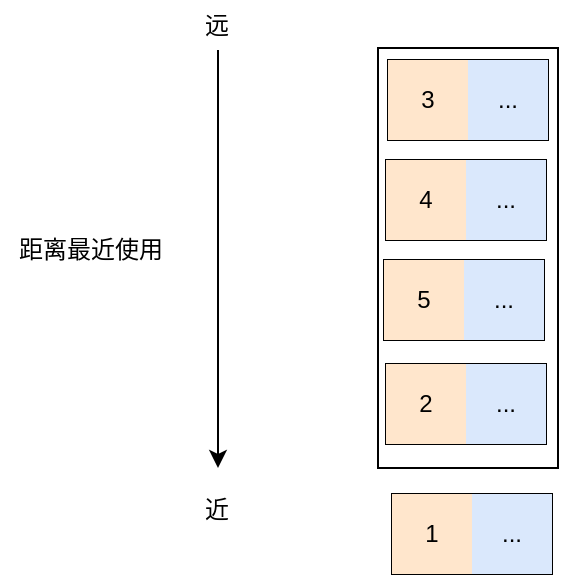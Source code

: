<mxfile>
    <diagram id="zPzpMK7p_zgHfupTMQsP" name="第 1 页">
        <mxGraphModel dx="592" dy="439" grid="0" gridSize="10" guides="1" tooltips="1" connect="1" arrows="1" fold="1" page="1" pageScale="1" pageWidth="1920" pageHeight="1200" math="0" shadow="0">
            <root>
                <mxCell id="0"/>
                <mxCell id="1" parent="0"/>
                <mxCell id="4" value="" style="rounded=0;whiteSpace=wrap;html=1;fillColor=none;" parent="1" vertex="1">
                    <mxGeometry x="400" y="70" width="90" height="210" as="geometry"/>
                </mxCell>
                <mxCell id="12" value="" style="endArrow=classic;html=1;" parent="1" edge="1">
                    <mxGeometry width="50" height="50" relative="1" as="geometry">
                        <mxPoint x="320" y="71" as="sourcePoint"/>
                        <mxPoint x="320" y="280" as="targetPoint"/>
                    </mxGeometry>
                </mxCell>
                <mxCell id="13" value="距离最近使用" style="text;html=1;align=center;verticalAlign=middle;resizable=0;points=[];autosize=1;strokeColor=none;fillColor=none;" parent="1" vertex="1">
                    <mxGeometry x="211" y="158" width="90" height="26" as="geometry"/>
                </mxCell>
                <mxCell id="14" value="远" style="text;html=1;align=center;verticalAlign=middle;resizable=0;points=[];autosize=1;strokeColor=none;fillColor=none;" parent="1" vertex="1">
                    <mxGeometry x="304" y="46" width="30" height="26" as="geometry"/>
                </mxCell>
                <mxCell id="15" value="近" style="text;html=1;align=center;verticalAlign=middle;resizable=0;points=[];autosize=1;strokeColor=none;fillColor=none;" parent="1" vertex="1">
                    <mxGeometry x="304" y="288" width="30" height="26" as="geometry"/>
                </mxCell>
                <mxCell id="16" value="" style="group;strokeColor=default;" parent="1" vertex="1" connectable="0">
                    <mxGeometry x="407" y="293" width="80" height="40" as="geometry"/>
                </mxCell>
                <mxCell id="17" value="1" style="rounded=0;whiteSpace=wrap;html=1;fillColor=#ffe6cc;strokeColor=none;" parent="16" vertex="1">
                    <mxGeometry width="40" height="40" as="geometry"/>
                </mxCell>
                <mxCell id="18" value="..." style="rounded=0;whiteSpace=wrap;html=1;fillColor=#dae8fc;strokeColor=none;" parent="16" vertex="1">
                    <mxGeometry x="40" width="40" height="40" as="geometry"/>
                </mxCell>
                <mxCell id="19" value="" style="group;strokeColor=default;" parent="1" vertex="1" connectable="0">
                    <mxGeometry x="404" y="228" width="80" height="40" as="geometry"/>
                </mxCell>
                <mxCell id="20" value="2" style="rounded=0;whiteSpace=wrap;html=1;fillColor=#ffe6cc;strokeColor=none;" parent="19" vertex="1">
                    <mxGeometry width="40" height="40" as="geometry"/>
                </mxCell>
                <mxCell id="21" value="..." style="rounded=0;whiteSpace=wrap;html=1;fillColor=#dae8fc;strokeColor=none;" parent="19" vertex="1">
                    <mxGeometry x="40" width="40" height="40" as="geometry"/>
                </mxCell>
                <mxCell id="22" value="" style="group;strokeColor=default;" parent="1" vertex="1" connectable="0">
                    <mxGeometry x="405" y="76" width="80" height="40" as="geometry"/>
                </mxCell>
                <mxCell id="23" value="3" style="rounded=0;whiteSpace=wrap;html=1;fillColor=#ffe6cc;strokeColor=none;" parent="22" vertex="1">
                    <mxGeometry width="40" height="40" as="geometry"/>
                </mxCell>
                <mxCell id="24" value="..." style="rounded=0;whiteSpace=wrap;html=1;fillColor=#dae8fc;strokeColor=none;" parent="22" vertex="1">
                    <mxGeometry x="40" width="40" height="40" as="geometry"/>
                </mxCell>
                <mxCell id="25" value="" style="group;strokeColor=default;" parent="1" vertex="1" connectable="0">
                    <mxGeometry x="404" y="126" width="80" height="40" as="geometry"/>
                </mxCell>
                <mxCell id="26" value="4" style="rounded=0;whiteSpace=wrap;html=1;fillColor=#ffe6cc;strokeColor=none;" parent="25" vertex="1">
                    <mxGeometry width="40" height="40" as="geometry"/>
                </mxCell>
                <mxCell id="27" value="..." style="rounded=0;whiteSpace=wrap;html=1;fillColor=#dae8fc;strokeColor=none;" parent="25" vertex="1">
                    <mxGeometry x="40" width="40" height="40" as="geometry"/>
                </mxCell>
                <mxCell id="31" value="" style="group;strokeColor=default;" vertex="1" connectable="0" parent="1">
                    <mxGeometry x="403" y="176" width="80" height="40" as="geometry"/>
                </mxCell>
                <mxCell id="32" value="5" style="rounded=0;whiteSpace=wrap;html=1;fillColor=#ffe6cc;strokeColor=none;" vertex="1" parent="31">
                    <mxGeometry width="40" height="40" as="geometry"/>
                </mxCell>
                <mxCell id="33" value="..." style="rounded=0;whiteSpace=wrap;html=1;fillColor=#dae8fc;strokeColor=none;" vertex="1" parent="31">
                    <mxGeometry x="40" width="40" height="40" as="geometry"/>
                </mxCell>
            </root>
        </mxGraphModel>
    </diagram>
</mxfile>